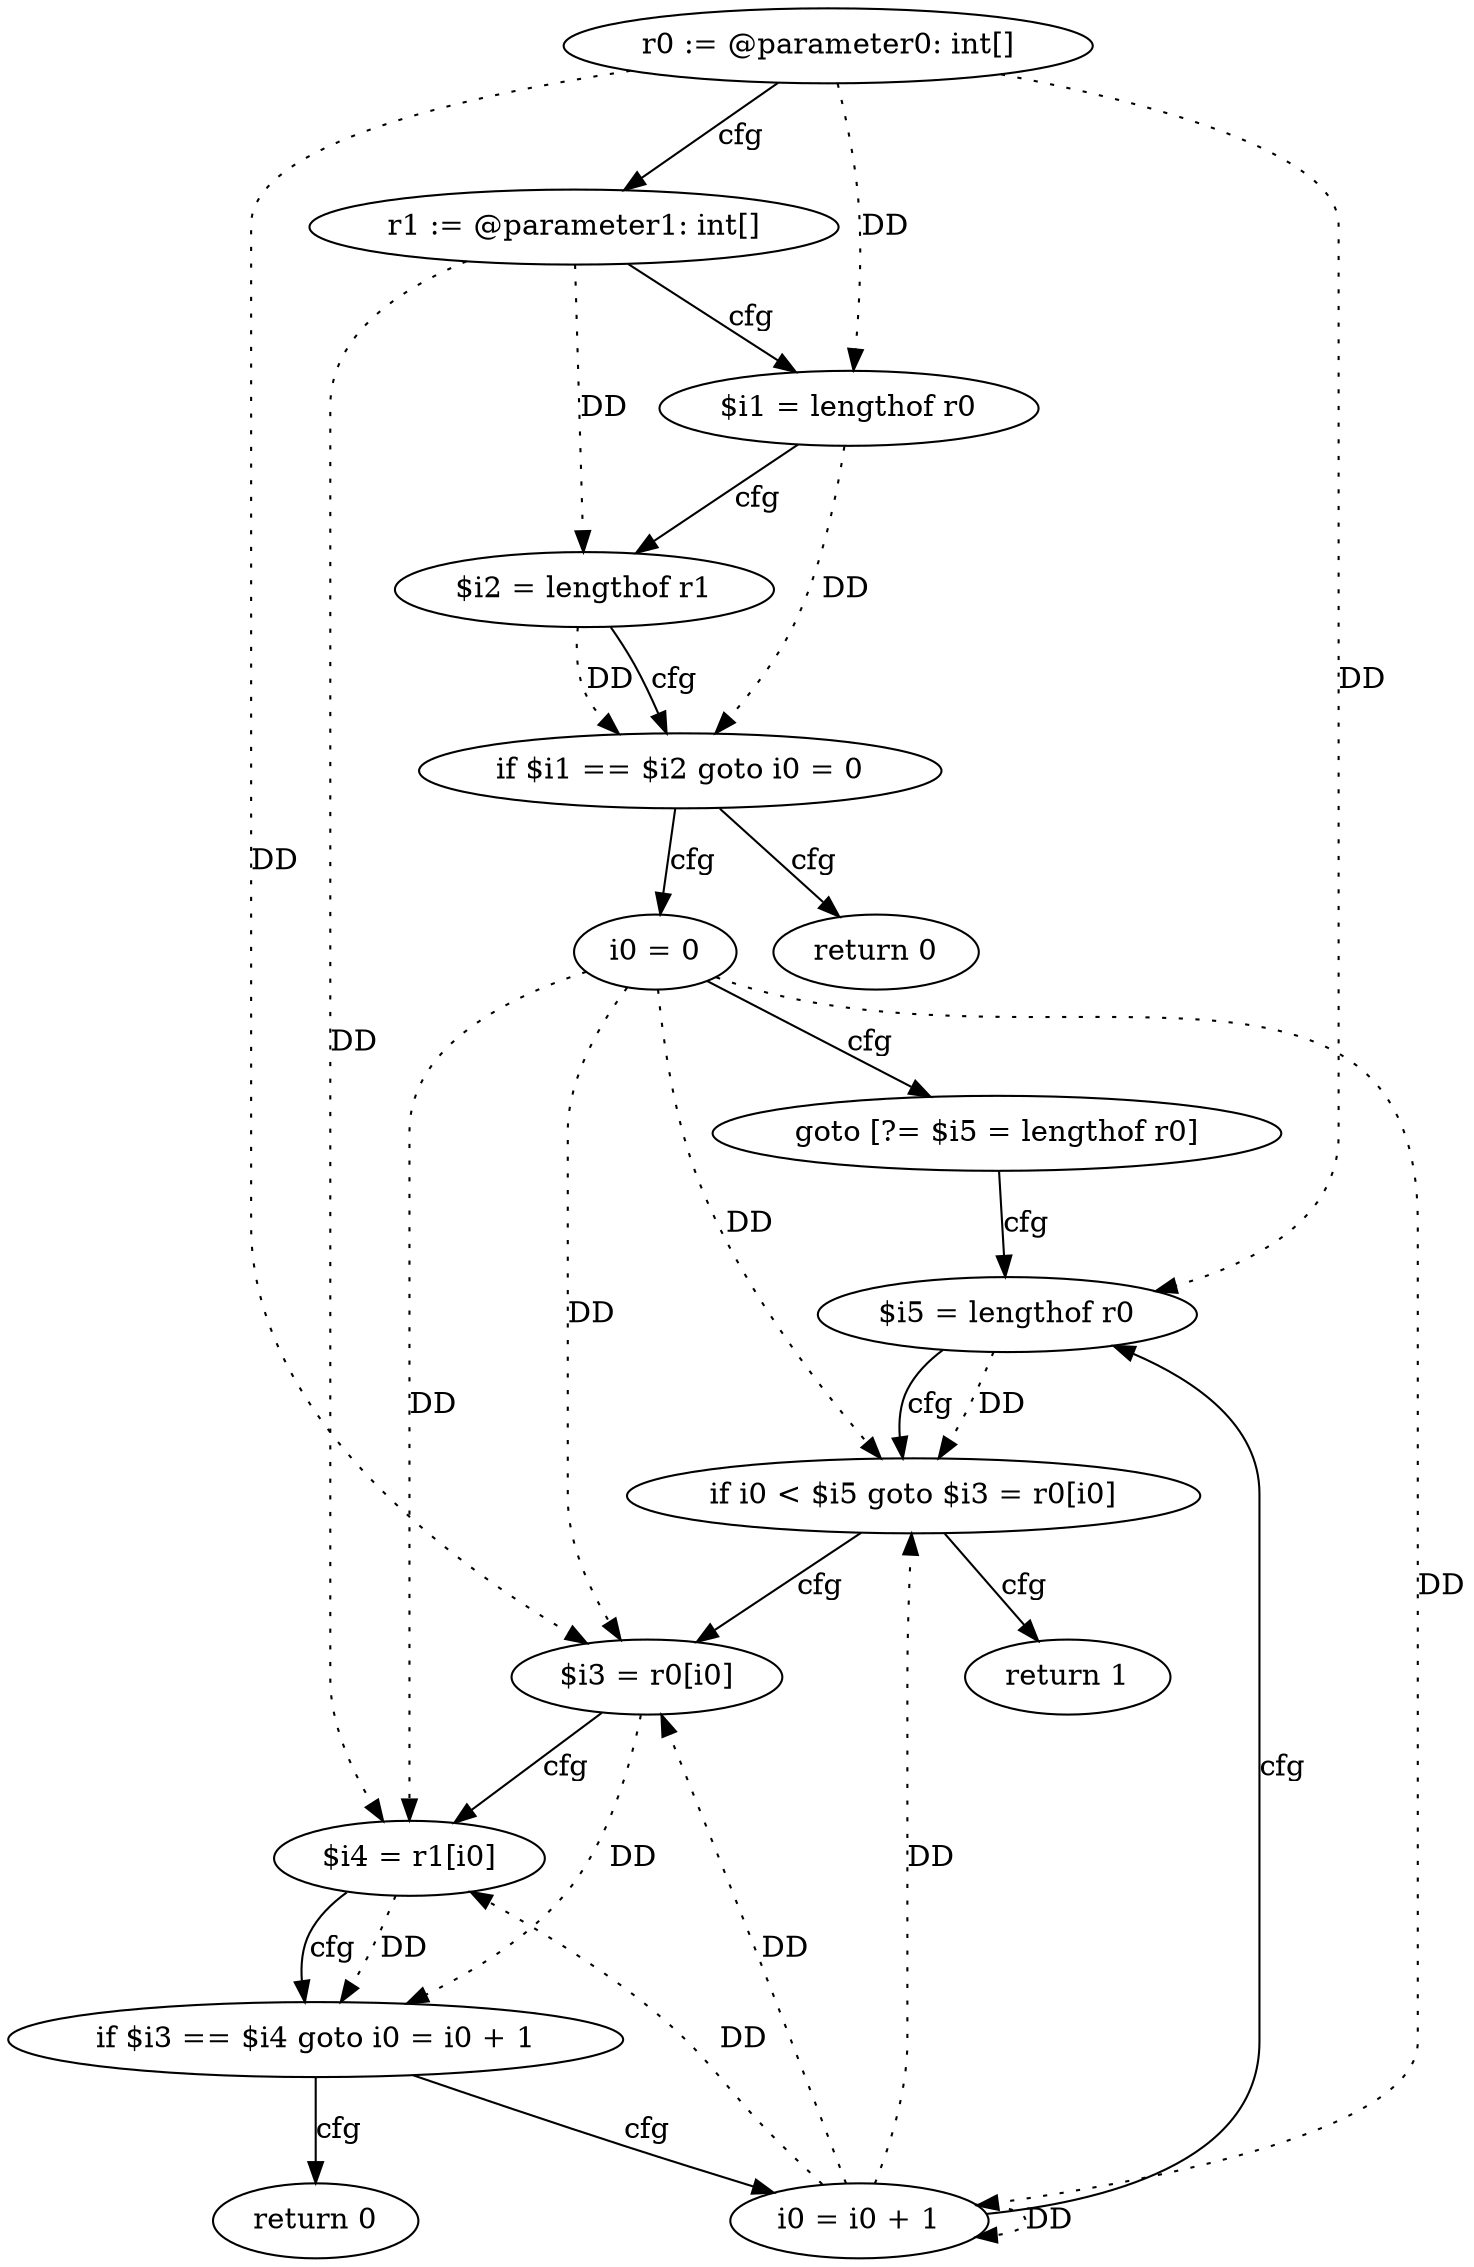 digraph "check_equal" {
    "0" [label="r0 := @parameter0: int[]",];
    "1" [label="r1 := @parameter1: int[]",];
    "2" [label="$i1 = lengthof r0",];
    "3" [label="$i2 = lengthof r1",];
    "4" [label="if $i1 == $i2 goto i0 = 0",];
    "5" [label="return 0",];
    "6" [label="i0 = 0",];
    "7" [label="goto [?= $i5 = lengthof r0]",];
    "8" [label="$i3 = r0[i0]",];
    "9" [label="$i4 = r1[i0]",];
    "10" [label="if $i3 == $i4 goto i0 = i0 + 1",];
    "11" [label="return 0",];
    "12" [label="i0 = i0 + 1",];
    "13" [label="$i5 = lengthof r0",];
    "14" [label="if i0 < $i5 goto $i3 = r0[i0]",];
    "15" [label="return 1",];
    "0"->"2" [label="DD",style=dotted,];
    "0"->"8" [label="DD",style=dotted,];
    "0"->"13" [label="DD",style=dotted,];
    "1"->"3" [label="DD",style=dotted,];
    "1"->"9" [label="DD",style=dotted,];
    "2"->"4" [label="DD",style=dotted,];
    "3"->"4" [label="DD",style=dotted,];
    "6"->"8" [label="DD",style=dotted,];
    "6"->"9" [label="DD",style=dotted,];
    "6"->"12" [label="DD",style=dotted,];
    "6"->"14" [label="DD",style=dotted,];
    "8"->"10" [label="DD",style=dotted,];
    "9"->"10" [label="DD",style=dotted,];
    "12"->"8" [label="DD",style=dotted,];
    "12"->"9" [label="DD",style=dotted,];
    "12"->"12" [label="DD",style=dotted,];
    "12"->"14" [label="DD",style=dotted,];
    "13"->"14" [label="DD",style=dotted,];
    "0"->"1" [label="cfg",];
    "1"->"2" [label="cfg",];
    "2"->"3" [label="cfg",];
    "3"->"4" [label="cfg",];
    "4"->"5" [label="cfg",];
    "4"->"6" [label="cfg",];
    "6"->"7" [label="cfg",];
    "7"->"13" [label="cfg",];
    "8"->"9" [label="cfg",];
    "9"->"10" [label="cfg",];
    "10"->"11" [label="cfg",];
    "10"->"12" [label="cfg",];
    "12"->"13" [label="cfg",];
    "13"->"14" [label="cfg",];
    "14"->"15" [label="cfg",];
    "14"->"8" [label="cfg",];
}
